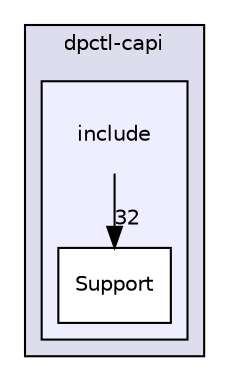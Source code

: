 digraph "include" {
  compound=true
  node [ fontsize="10", fontname="Helvetica"];
  edge [ labelfontsize="10", labelfontname="Helvetica"];
  subgraph clusterdir_fb769b2a05a4998c015a890ce2c3a58b {
    graph [ bgcolor="#ddddee", pencolor="black", label="dpctl-capi" fontname="Helvetica", fontsize="10", URL="dir_fb769b2a05a4998c015a890ce2c3a58b.html"]
  subgraph clusterdir_0c9806b4364e80fb8854d03727b0336b {
    graph [ bgcolor="#eeeeff", pencolor="black", label="" URL="dir_0c9806b4364e80fb8854d03727b0336b.html"];
    dir_0c9806b4364e80fb8854d03727b0336b [shape=plaintext label="include"];
    dir_ca83c5f79da1ad49f808b039ec07d19c [shape=box label="Support" color="black" fillcolor="white" style="filled" URL="dir_ca83c5f79da1ad49f808b039ec07d19c.html"];
  }
  }
  dir_0c9806b4364e80fb8854d03727b0336b->dir_ca83c5f79da1ad49f808b039ec07d19c [headlabel="32", labeldistance=1.5 headhref="dir_000001_000002.html"];
}
